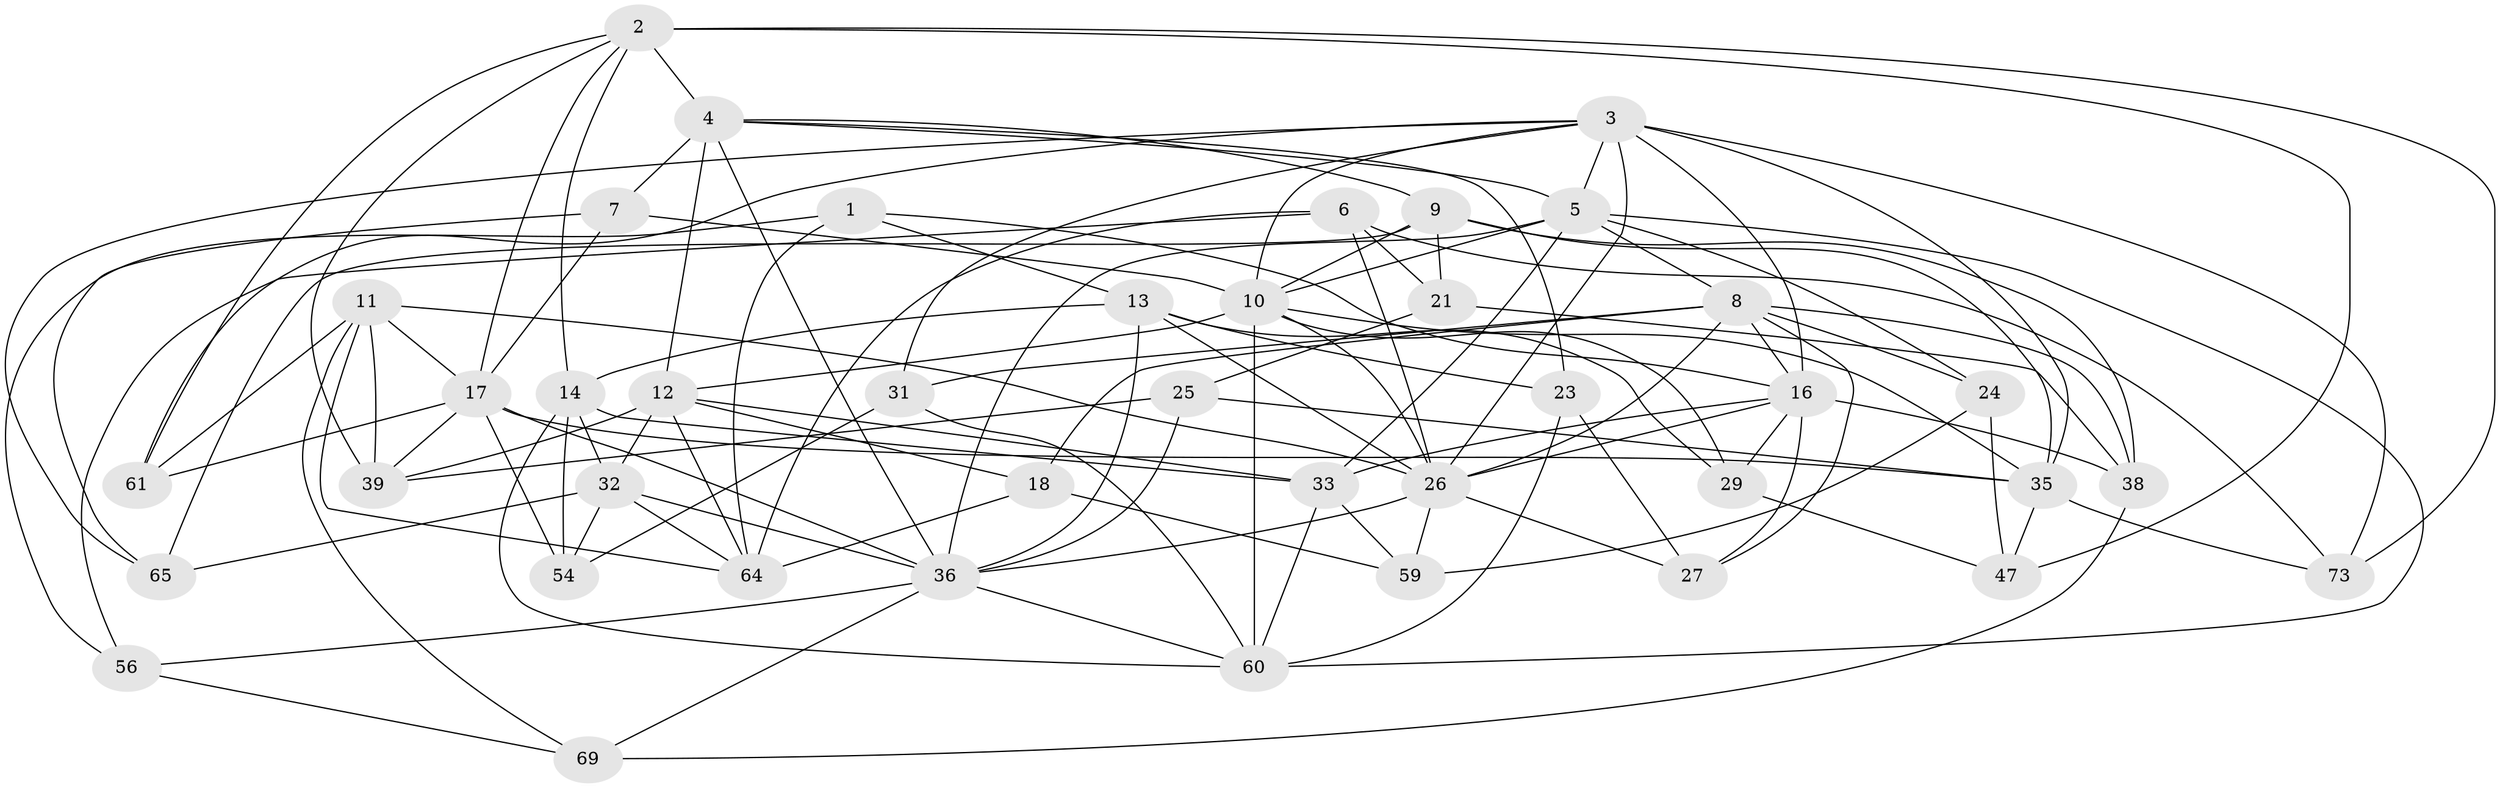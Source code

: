 // original degree distribution, {4: 1.0}
// Generated by graph-tools (version 1.1) at 2025/16/03/09/25 04:16:17]
// undirected, 41 vertices, 117 edges
graph export_dot {
graph [start="1"]
  node [color=gray90,style=filled];
  1;
  2 [super="+40+58"];
  3 [super="+37+52+44"];
  4 [super="+77+62"];
  5 [super="+48"];
  6 [super="+74"];
  7;
  8 [super="+22"];
  9 [super="+42"];
  10 [super="+20+15"];
  11 [super="+30"];
  12 [super="+19"];
  13 [super="+63"];
  14 [super="+68"];
  16 [super="+28"];
  17 [super="+34"];
  18;
  21 [super="+51"];
  23;
  24;
  25;
  26 [super="+71+55"];
  27;
  29;
  31;
  32 [super="+57"];
  33 [super="+53"];
  35 [super="+81+80"];
  36 [super="+46+45"];
  38 [super="+49"];
  39 [super="+50"];
  47;
  54;
  56;
  59;
  60 [super="+75"];
  61;
  64 [super="+70"];
  65;
  69;
  73;
  1 -- 13;
  1 -- 56;
  1 -- 64;
  1 -- 16;
  2 -- 61;
  2 -- 73;
  2 -- 4 [weight=2];
  2 -- 39;
  2 -- 17;
  2 -- 47;
  2 -- 14;
  3 -- 73;
  3 -- 35 [weight=2];
  3 -- 10;
  3 -- 26;
  3 -- 61;
  3 -- 31;
  3 -- 65;
  3 -- 5;
  3 -- 16;
  4 -- 7;
  4 -- 23;
  4 -- 36;
  4 -- 5;
  4 -- 12;
  4 -- 9;
  5 -- 24;
  5 -- 36;
  5 -- 8;
  5 -- 60;
  5 -- 33;
  5 -- 10;
  6 -- 21 [weight=2];
  6 -- 64;
  6 -- 56;
  6 -- 73;
  6 -- 26;
  7 -- 65;
  7 -- 17;
  7 -- 10;
  8 -- 38;
  8 -- 16;
  8 -- 18;
  8 -- 24;
  8 -- 27;
  8 -- 31;
  8 -- 26;
  9 -- 35;
  9 -- 38;
  9 -- 21;
  9 -- 65;
  9 -- 10;
  10 -- 60 [weight=2];
  10 -- 29;
  10 -- 12;
  10 -- 35;
  10 -- 26;
  11 -- 64;
  11 -- 17;
  11 -- 61;
  11 -- 69;
  11 -- 39;
  11 -- 26;
  12 -- 18;
  12 -- 33;
  12 -- 64;
  12 -- 32;
  12 -- 39 [weight=2];
  13 -- 36;
  13 -- 29;
  13 -- 14;
  13 -- 23;
  13 -- 26;
  14 -- 33;
  14 -- 32;
  14 -- 54;
  14 -- 60;
  16 -- 27;
  16 -- 26;
  16 -- 33;
  16 -- 38;
  16 -- 29;
  17 -- 61;
  17 -- 39;
  17 -- 36;
  17 -- 54;
  17 -- 35;
  18 -- 59;
  18 -- 64;
  21 -- 38 [weight=2];
  21 -- 25;
  23 -- 27;
  23 -- 60;
  24 -- 47;
  24 -- 59;
  25 -- 35;
  25 -- 39;
  25 -- 36;
  26 -- 27;
  26 -- 59;
  26 -- 36;
  29 -- 47;
  31 -- 54;
  31 -- 60;
  32 -- 54;
  32 -- 64;
  32 -- 65;
  32 -- 36;
  33 -- 59;
  33 -- 60;
  35 -- 73;
  35 -- 47;
  36 -- 69;
  36 -- 56;
  36 -- 60;
  38 -- 69;
  56 -- 69;
}
